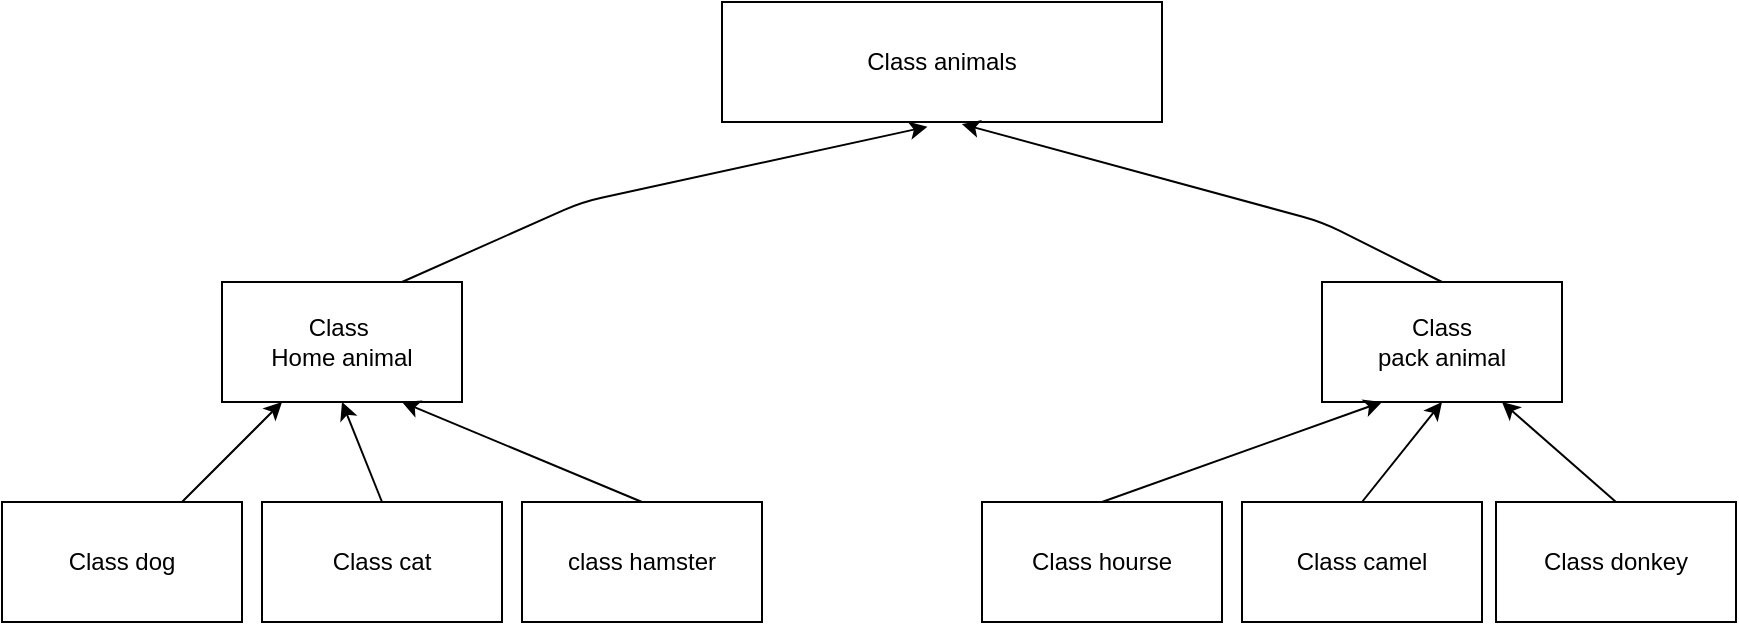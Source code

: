 <mxfile>
    <diagram id="bOqjyf9_UCwRT4k7b9Ra" name="Страница — 1">
        <mxGraphModel dx="1830" dy="446" grid="1" gridSize="10" guides="1" tooltips="1" connect="1" arrows="1" fold="1" page="1" pageScale="1" pageWidth="827" pageHeight="1169" math="0" shadow="0">
            <root>
                <mxCell id="0"/>
                <mxCell id="1" parent="0"/>
                <mxCell id="2" value="Class animals" style="rounded=0;whiteSpace=wrap;html=1;" vertex="1" parent="1">
                    <mxGeometry x="320" y="40" width="220" height="60" as="geometry"/>
                </mxCell>
                <mxCell id="3" value="Class&amp;nbsp;&lt;div&gt;Home animal&lt;/div&gt;" style="rounded=0;whiteSpace=wrap;html=1;" vertex="1" parent="1">
                    <mxGeometry x="70" y="180" width="120" height="60" as="geometry"/>
                </mxCell>
                <mxCell id="4" value="Class&lt;div&gt;pack animal&lt;/div&gt;" style="rounded=0;whiteSpace=wrap;html=1;" vertex="1" parent="1">
                    <mxGeometry x="620" y="180" width="120" height="60" as="geometry"/>
                </mxCell>
                <mxCell id="5" value="Class dog" style="rounded=0;whiteSpace=wrap;html=1;" vertex="1" parent="1">
                    <mxGeometry x="-40" y="290" width="120" height="60" as="geometry"/>
                </mxCell>
                <mxCell id="6" value="Class cat" style="rounded=0;whiteSpace=wrap;html=1;" vertex="1" parent="1">
                    <mxGeometry x="90" y="290" width="120" height="60" as="geometry"/>
                </mxCell>
                <mxCell id="7" value="class hamster" style="rounded=0;whiteSpace=wrap;html=1;" vertex="1" parent="1">
                    <mxGeometry x="220" y="290" width="120" height="60" as="geometry"/>
                </mxCell>
                <mxCell id="8" value="Class hourse" style="rounded=0;whiteSpace=wrap;html=1;" vertex="1" parent="1">
                    <mxGeometry x="450" y="290" width="120" height="60" as="geometry"/>
                </mxCell>
                <mxCell id="9" value="Class camel" style="rounded=0;whiteSpace=wrap;html=1;" vertex="1" parent="1">
                    <mxGeometry x="580" y="290" width="120" height="60" as="geometry"/>
                </mxCell>
                <mxCell id="10" value="Class donkey" style="rounded=0;whiteSpace=wrap;html=1;" vertex="1" parent="1">
                    <mxGeometry x="707" y="290" width="120" height="60" as="geometry"/>
                </mxCell>
                <mxCell id="11" value="" style="endArrow=classic;html=1;entryX=0.467;entryY=1.039;entryDx=0;entryDy=0;entryPerimeter=0;exitX=0.75;exitY=0;exitDx=0;exitDy=0;" edge="1" parent="1" source="3" target="2">
                    <mxGeometry width="50" height="50" relative="1" as="geometry">
                        <mxPoint x="420" y="260" as="sourcePoint"/>
                        <mxPoint x="470" y="210" as="targetPoint"/>
                        <Array as="points">
                            <mxPoint x="250" y="140"/>
                        </Array>
                    </mxGeometry>
                </mxCell>
                <mxCell id="12" value="" style="endArrow=classic;html=1;entryX=0.545;entryY=1.017;entryDx=0;entryDy=0;entryPerimeter=0;exitX=0.5;exitY=0;exitDx=0;exitDy=0;" edge="1" parent="1" source="4" target="2">
                    <mxGeometry width="50" height="50" relative="1" as="geometry">
                        <mxPoint x="420" y="260" as="sourcePoint"/>
                        <mxPoint x="470" y="210" as="targetPoint"/>
                        <Array as="points">
                            <mxPoint x="620" y="150"/>
                        </Array>
                    </mxGeometry>
                </mxCell>
                <mxCell id="13" value="" style="endArrow=classic;html=1;entryX=0.25;entryY=1;entryDx=0;entryDy=0;" edge="1" parent="1" source="5" target="3">
                    <mxGeometry width="50" height="50" relative="1" as="geometry">
                        <mxPoint x="420" y="260" as="sourcePoint"/>
                        <mxPoint x="470" y="210" as="targetPoint"/>
                    </mxGeometry>
                </mxCell>
                <mxCell id="14" value="" style="endArrow=classic;html=1;entryX=0.5;entryY=1;entryDx=0;entryDy=0;exitX=0.5;exitY=0;exitDx=0;exitDy=0;" edge="1" parent="1" source="6" target="3">
                    <mxGeometry width="50" height="50" relative="1" as="geometry">
                        <mxPoint x="420" y="260" as="sourcePoint"/>
                        <mxPoint x="470" y="210" as="targetPoint"/>
                    </mxGeometry>
                </mxCell>
                <mxCell id="15" value="" style="endArrow=classic;html=1;entryX=0.75;entryY=1;entryDx=0;entryDy=0;exitX=0.5;exitY=0;exitDx=0;exitDy=0;" edge="1" parent="1" source="7" target="3">
                    <mxGeometry width="50" height="50" relative="1" as="geometry">
                        <mxPoint x="420" y="260" as="sourcePoint"/>
                        <mxPoint x="470" y="210" as="targetPoint"/>
                    </mxGeometry>
                </mxCell>
                <mxCell id="16" value="" style="endArrow=classic;html=1;entryX=0.25;entryY=1;entryDx=0;entryDy=0;exitX=0.5;exitY=0;exitDx=0;exitDy=0;" edge="1" parent="1" source="8" target="4">
                    <mxGeometry width="50" height="50" relative="1" as="geometry">
                        <mxPoint x="420" y="260" as="sourcePoint"/>
                        <mxPoint x="470" y="210" as="targetPoint"/>
                    </mxGeometry>
                </mxCell>
                <mxCell id="17" value="" style="endArrow=classic;html=1;entryX=0.5;entryY=1;entryDx=0;entryDy=0;exitX=0.5;exitY=0;exitDx=0;exitDy=0;" edge="1" parent="1" source="9" target="4">
                    <mxGeometry width="50" height="50" relative="1" as="geometry">
                        <mxPoint x="420" y="260" as="sourcePoint"/>
                        <mxPoint x="470" y="210" as="targetPoint"/>
                    </mxGeometry>
                </mxCell>
                <mxCell id="18" value="" style="endArrow=classic;html=1;entryX=0.75;entryY=1;entryDx=0;entryDy=0;exitX=0.5;exitY=0;exitDx=0;exitDy=0;" edge="1" parent="1" source="10" target="4">
                    <mxGeometry width="50" height="50" relative="1" as="geometry">
                        <mxPoint x="420" y="260" as="sourcePoint"/>
                        <mxPoint x="470" y="210" as="targetPoint"/>
                    </mxGeometry>
                </mxCell>
            </root>
        </mxGraphModel>
    </diagram>
</mxfile>